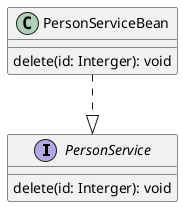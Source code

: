 @startuml

interface PersonService
PersonService : delete(id: Interger): void

PersonServiceBean : delete(id: Interger): void

PersonServiceBean ..|> PersonService

@enduml